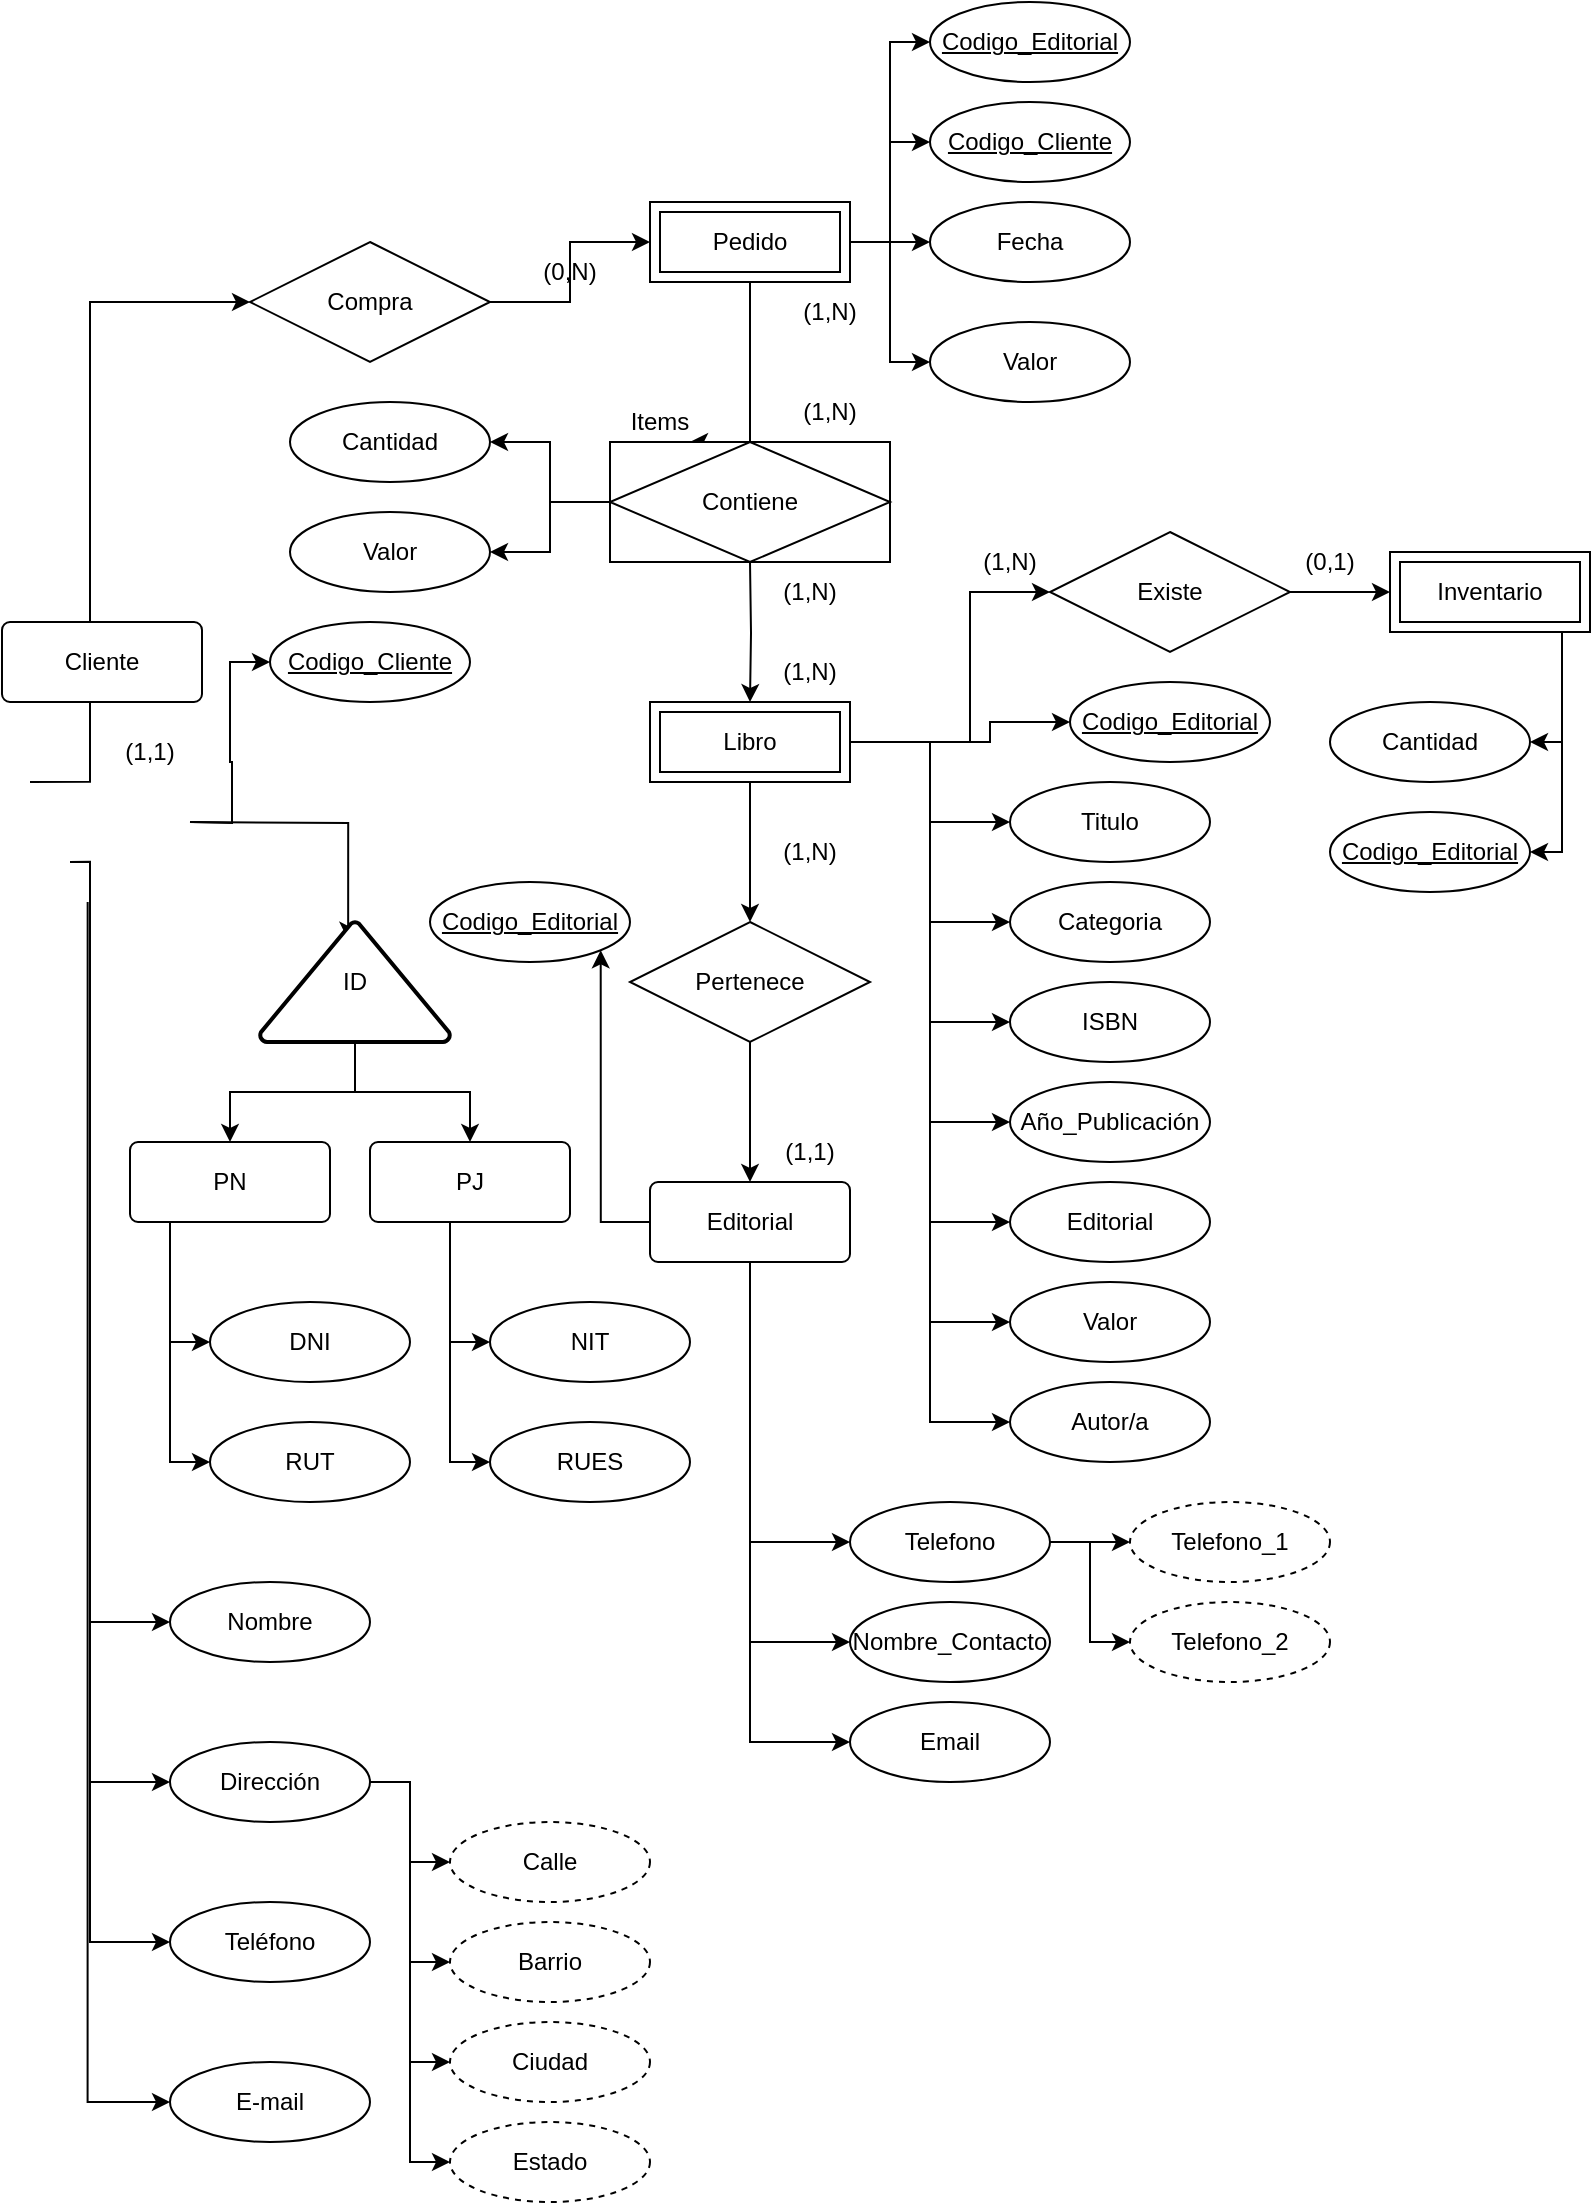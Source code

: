 <mxfile version="27.0.1">
  <diagram name="Página-1" id="OLn8vRMohXvubUvZaAsE">
    <mxGraphModel dx="1042" dy="623" grid="1" gridSize="10" guides="1" tooltips="1" connect="1" arrows="1" fold="1" page="1" pageScale="1" pageWidth="827" pageHeight="1169" math="0" shadow="0">
      <root>
        <mxCell id="0" />
        <mxCell id="1" parent="0" />
        <mxCell id="7Fdn9_1kDD7aw7KvLnDt-8" value="" style="edgeStyle=orthogonalEdgeStyle;rounded=0;orthogonalLoop=1;jettySize=auto;html=1;exitX=0.5;exitY=0;exitDx=0;exitDy=0;" parent="1" target="7Fdn9_1kDD7aw7KvLnDt-6" edge="1">
          <mxGeometry relative="1" as="geometry">
            <mxPoint x="24" y="399.94" as="sourcePoint" />
            <mxPoint x="84.118" y="159.999" as="targetPoint" />
            <Array as="points">
              <mxPoint x="54" y="400" />
              <mxPoint x="54" y="160" />
            </Array>
          </mxGeometry>
        </mxCell>
        <mxCell id="ZJ7O9cxaeD2Jd0CNXLAg-9" value="" style="edgeStyle=orthogonalEdgeStyle;rounded=0;orthogonalLoop=1;jettySize=auto;html=1;entryX=0;entryY=0.5;entryDx=0;entryDy=0;" parent="1" target="ZJ7O9cxaeD2Jd0CNXLAg-50" edge="1">
          <mxGeometry relative="1" as="geometry">
            <mxPoint x="84.0" y="760.059" as="targetPoint" />
            <Array as="points">
              <mxPoint x="54" y="820" />
            </Array>
            <mxPoint x="54" y="440" as="sourcePoint" />
          </mxGeometry>
        </mxCell>
        <mxCell id="ZJ7O9cxaeD2Jd0CNXLAg-16" style="edgeStyle=orthogonalEdgeStyle;rounded=0;orthogonalLoop=1;jettySize=auto;html=1;entryX=0;entryY=0.5;entryDx=0;entryDy=0;" parent="1" target="ZJ7O9cxaeD2Jd0CNXLAg-51" edge="1">
          <mxGeometry relative="1" as="geometry">
            <mxPoint x="44" y="439.94" as="sourcePoint" />
            <mxPoint x="84.0" y="840.059" as="targetPoint" />
            <Array as="points">
              <mxPoint x="54" y="440" />
              <mxPoint x="54" y="900" />
            </Array>
          </mxGeometry>
        </mxCell>
        <mxCell id="ZJ7O9cxaeD2Jd0CNXLAg-17" style="edgeStyle=orthogonalEdgeStyle;rounded=0;orthogonalLoop=1;jettySize=auto;html=1;entryX=0;entryY=0.5;entryDx=0;entryDy=0;" parent="1" target="ZJ7O9cxaeD2Jd0CNXLAg-52" edge="1">
          <mxGeometry relative="1" as="geometry">
            <mxPoint x="84.0" y="925" as="targetPoint" />
            <Array as="points">
              <mxPoint x="54" y="980" />
            </Array>
            <mxPoint x="54" y="440" as="sourcePoint" />
          </mxGeometry>
        </mxCell>
        <mxCell id="ZJ7O9cxaeD2Jd0CNXLAg-19" style="edgeStyle=orthogonalEdgeStyle;rounded=0;orthogonalLoop=1;jettySize=auto;html=1;entryX=0;entryY=0.5;entryDx=0;entryDy=0;" parent="1" target="ZJ7O9cxaeD2Jd0CNXLAg-53" edge="1">
          <mxGeometry relative="1" as="geometry">
            <mxPoint x="52.83" y="460" as="sourcePoint" />
            <mxPoint x="104" y="1020" as="targetPoint" />
            <Array as="points">
              <mxPoint x="53" y="1060" />
            </Array>
          </mxGeometry>
        </mxCell>
        <mxCell id="ZJ7O9cxaeD2Jd0CNXLAg-41" style="edgeStyle=orthogonalEdgeStyle;rounded=0;orthogonalLoop=1;jettySize=auto;html=1;entryX=0.464;entryY=0.148;entryDx=0;entryDy=0;entryPerimeter=0;" parent="1" target="ZJ7O9cxaeD2Jd0CNXLAg-40" edge="1">
          <mxGeometry relative="1" as="geometry">
            <mxPoint x="154" y="450" as="targetPoint" />
            <mxPoint x="104" y="420" as="sourcePoint" />
          </mxGeometry>
        </mxCell>
        <mxCell id="qr7E9T7kQJSVh2GNNmqL-2" style="edgeStyle=orthogonalEdgeStyle;rounded=0;orthogonalLoop=1;jettySize=auto;html=1;entryX=0;entryY=0.5;entryDx=0;entryDy=0;" edge="1" parent="1" target="qr7E9T7kQJSVh2GNNmqL-1">
          <mxGeometry relative="1" as="geometry">
            <mxPoint x="104" y="420" as="sourcePoint" />
          </mxGeometry>
        </mxCell>
        <mxCell id="7Fdn9_1kDD7aw7KvLnDt-1" value="Cliente" style="rounded=1;arcSize=10;whiteSpace=wrap;html=1;align=center;" parent="1" vertex="1">
          <mxGeometry x="10" y="320" width="100" height="40" as="geometry" />
        </mxCell>
        <mxCell id="ZJ7O9cxaeD2Jd0CNXLAg-109" style="edgeStyle=orthogonalEdgeStyle;rounded=0;orthogonalLoop=1;jettySize=auto;html=1;entryX=0;entryY=0.5;entryDx=0;entryDy=0;" parent="1" source="7Fdn9_1kDD7aw7KvLnDt-2" target="ZJ7O9cxaeD2Jd0CNXLAg-104" edge="1">
          <mxGeometry relative="1" as="geometry" />
        </mxCell>
        <mxCell id="ZJ7O9cxaeD2Jd0CNXLAg-110" style="edgeStyle=orthogonalEdgeStyle;rounded=0;orthogonalLoop=1;jettySize=auto;html=1;entryX=0;entryY=0.5;entryDx=0;entryDy=0;" parent="1" source="7Fdn9_1kDD7aw7KvLnDt-2" target="ZJ7O9cxaeD2Jd0CNXLAg-105" edge="1">
          <mxGeometry relative="1" as="geometry" />
        </mxCell>
        <mxCell id="ZJ7O9cxaeD2Jd0CNXLAg-111" style="edgeStyle=orthogonalEdgeStyle;rounded=0;orthogonalLoop=1;jettySize=auto;html=1;entryX=0;entryY=0.5;entryDx=0;entryDy=0;" parent="1" source="7Fdn9_1kDD7aw7KvLnDt-2" target="ZJ7O9cxaeD2Jd0CNXLAg-106" edge="1">
          <mxGeometry relative="1" as="geometry" />
        </mxCell>
        <mxCell id="qr7E9T7kQJSVh2GNNmqL-4" style="edgeStyle=orthogonalEdgeStyle;rounded=0;orthogonalLoop=1;jettySize=auto;html=1;entryX=1;entryY=1;entryDx=0;entryDy=0;" edge="1" parent="1" source="7Fdn9_1kDD7aw7KvLnDt-2" target="qr7E9T7kQJSVh2GNNmqL-3">
          <mxGeometry relative="1" as="geometry" />
        </mxCell>
        <mxCell id="7Fdn9_1kDD7aw7KvLnDt-2" value="Editorial" style="rounded=1;arcSize=10;whiteSpace=wrap;html=1;align=center;" parent="1" vertex="1">
          <mxGeometry x="334" y="600" width="100" height="40" as="geometry" />
        </mxCell>
        <mxCell id="7Fdn9_1kDD7aw7KvLnDt-16" value="" style="edgeStyle=orthogonalEdgeStyle;rounded=0;orthogonalLoop=1;jettySize=auto;html=1;" parent="1" source="7Fdn9_1kDD7aw7KvLnDt-3" edge="1">
          <mxGeometry relative="1" as="geometry">
            <mxPoint x="354" y="230" as="targetPoint" />
            <Array as="points">
              <mxPoint x="384" y="230" />
            </Array>
          </mxGeometry>
        </mxCell>
        <mxCell id="ZJ7O9cxaeD2Jd0CNXLAg-74" style="edgeStyle=orthogonalEdgeStyle;rounded=0;orthogonalLoop=1;jettySize=auto;html=1;entryX=0;entryY=0.5;entryDx=0;entryDy=0;" parent="1" source="7Fdn9_1kDD7aw7KvLnDt-3" target="ZJ7O9cxaeD2Jd0CNXLAg-72" edge="1">
          <mxGeometry relative="1" as="geometry" />
        </mxCell>
        <mxCell id="qr7E9T7kQJSVh2GNNmqL-8" style="edgeStyle=orthogonalEdgeStyle;rounded=0;orthogonalLoop=1;jettySize=auto;html=1;entryX=0;entryY=0.5;entryDx=0;entryDy=0;" edge="1" parent="1" source="7Fdn9_1kDD7aw7KvLnDt-3" target="qr7E9T7kQJSVh2GNNmqL-5">
          <mxGeometry relative="1" as="geometry" />
        </mxCell>
        <mxCell id="qr7E9T7kQJSVh2GNNmqL-13" style="edgeStyle=orthogonalEdgeStyle;rounded=0;orthogonalLoop=1;jettySize=auto;html=1;entryX=0;entryY=0.5;entryDx=0;entryDy=0;" edge="1" parent="1" source="7Fdn9_1kDD7aw7KvLnDt-3" target="ZJ7O9cxaeD2Jd0CNXLAg-71">
          <mxGeometry relative="1" as="geometry" />
        </mxCell>
        <mxCell id="qr7E9T7kQJSVh2GNNmqL-18" style="edgeStyle=orthogonalEdgeStyle;rounded=0;orthogonalLoop=1;jettySize=auto;html=1;entryX=0;entryY=0.5;entryDx=0;entryDy=0;" edge="1" parent="1" source="7Fdn9_1kDD7aw7KvLnDt-3" target="qr7E9T7kQJSVh2GNNmqL-17">
          <mxGeometry relative="1" as="geometry" />
        </mxCell>
        <mxCell id="7Fdn9_1kDD7aw7KvLnDt-3" value="Pedido" style="shape=ext;margin=3;double=1;whiteSpace=wrap;html=1;align=center;" parent="1" vertex="1">
          <mxGeometry x="334" y="110" width="100" height="40" as="geometry" />
        </mxCell>
        <mxCell id="7Fdn9_1kDD7aw7KvLnDt-20" value="" style="edgeStyle=orthogonalEdgeStyle;rounded=0;orthogonalLoop=1;jettySize=auto;html=1;" parent="1" source="7Fdn9_1kDD7aw7KvLnDt-4" target="7Fdn9_1kDD7aw7KvLnDt-19" edge="1">
          <mxGeometry relative="1" as="geometry" />
        </mxCell>
        <mxCell id="ZJ7O9cxaeD2Jd0CNXLAg-79" style="edgeStyle=orthogonalEdgeStyle;rounded=0;orthogonalLoop=1;jettySize=auto;html=1;entryX=0;entryY=0.5;entryDx=0;entryDy=0;" parent="1" source="7Fdn9_1kDD7aw7KvLnDt-4" target="7Fdn9_1kDD7aw7KvLnDt-24" edge="1">
          <mxGeometry relative="1" as="geometry">
            <Array as="points">
              <mxPoint x="494" y="380" />
              <mxPoint x="494" y="305" />
            </Array>
          </mxGeometry>
        </mxCell>
        <mxCell id="ZJ7O9cxaeD2Jd0CNXLAg-91" style="edgeStyle=orthogonalEdgeStyle;rounded=0;orthogonalLoop=1;jettySize=auto;html=1;" parent="1" source="7Fdn9_1kDD7aw7KvLnDt-4" target="ZJ7O9cxaeD2Jd0CNXLAg-90" edge="1">
          <mxGeometry relative="1" as="geometry">
            <Array as="points">
              <mxPoint x="474" y="380" />
              <mxPoint x="474" y="420" />
            </Array>
          </mxGeometry>
        </mxCell>
        <mxCell id="ZJ7O9cxaeD2Jd0CNXLAg-93" style="edgeStyle=orthogonalEdgeStyle;rounded=0;orthogonalLoop=1;jettySize=auto;html=1;entryX=0;entryY=0.5;entryDx=0;entryDy=0;" parent="1" source="7Fdn9_1kDD7aw7KvLnDt-4" target="ZJ7O9cxaeD2Jd0CNXLAg-92" edge="1">
          <mxGeometry relative="1" as="geometry" />
        </mxCell>
        <mxCell id="ZJ7O9cxaeD2Jd0CNXLAg-95" style="edgeStyle=orthogonalEdgeStyle;rounded=0;orthogonalLoop=1;jettySize=auto;html=1;entryX=0;entryY=0.5;entryDx=0;entryDy=0;" parent="1" source="7Fdn9_1kDD7aw7KvLnDt-4" target="ZJ7O9cxaeD2Jd0CNXLAg-94" edge="1">
          <mxGeometry relative="1" as="geometry" />
        </mxCell>
        <mxCell id="ZJ7O9cxaeD2Jd0CNXLAg-97" style="edgeStyle=orthogonalEdgeStyle;rounded=0;orthogonalLoop=1;jettySize=auto;html=1;entryX=0;entryY=0.5;entryDx=0;entryDy=0;" parent="1" source="7Fdn9_1kDD7aw7KvLnDt-4" target="ZJ7O9cxaeD2Jd0CNXLAg-96" edge="1">
          <mxGeometry relative="1" as="geometry" />
        </mxCell>
        <mxCell id="ZJ7O9cxaeD2Jd0CNXLAg-101" style="edgeStyle=orthogonalEdgeStyle;rounded=0;orthogonalLoop=1;jettySize=auto;html=1;entryX=0;entryY=0.5;entryDx=0;entryDy=0;" parent="1" source="7Fdn9_1kDD7aw7KvLnDt-4" target="ZJ7O9cxaeD2Jd0CNXLAg-99" edge="1">
          <mxGeometry relative="1" as="geometry" />
        </mxCell>
        <mxCell id="ZJ7O9cxaeD2Jd0CNXLAg-102" style="edgeStyle=orthogonalEdgeStyle;rounded=0;orthogonalLoop=1;jettySize=auto;html=1;entryX=0;entryY=0.5;entryDx=0;entryDy=0;" parent="1" source="7Fdn9_1kDD7aw7KvLnDt-4" target="ZJ7O9cxaeD2Jd0CNXLAg-100" edge="1">
          <mxGeometry relative="1" as="geometry" />
        </mxCell>
        <mxCell id="ZJ7O9cxaeD2Jd0CNXLAg-103" style="edgeStyle=orthogonalEdgeStyle;rounded=0;orthogonalLoop=1;jettySize=auto;html=1;entryX=0;entryY=0.5;entryDx=0;entryDy=0;" parent="1" source="7Fdn9_1kDD7aw7KvLnDt-4" target="ZJ7O9cxaeD2Jd0CNXLAg-98" edge="1">
          <mxGeometry relative="1" as="geometry" />
        </mxCell>
        <mxCell id="qr7E9T7kQJSVh2GNNmqL-10" style="edgeStyle=orthogonalEdgeStyle;rounded=0;orthogonalLoop=1;jettySize=auto;html=1;entryX=0;entryY=0.5;entryDx=0;entryDy=0;" edge="1" parent="1" source="7Fdn9_1kDD7aw7KvLnDt-4" target="qr7E9T7kQJSVh2GNNmqL-9">
          <mxGeometry relative="1" as="geometry">
            <Array as="points">
              <mxPoint x="504" y="380" />
              <mxPoint x="504" y="370" />
            </Array>
          </mxGeometry>
        </mxCell>
        <mxCell id="7Fdn9_1kDD7aw7KvLnDt-4" value="Libro" style="shape=ext;margin=3;double=1;whiteSpace=wrap;html=1;align=center;" parent="1" vertex="1">
          <mxGeometry x="334" y="360" width="100" height="40" as="geometry" />
        </mxCell>
        <mxCell id="qr7E9T7kQJSVh2GNNmqL-15" style="edgeStyle=orthogonalEdgeStyle;rounded=0;orthogonalLoop=1;jettySize=auto;html=1;entryX=1;entryY=0.5;entryDx=0;entryDy=0;" edge="1" parent="1" source="7Fdn9_1kDD7aw7KvLnDt-5" target="qr7E9T7kQJSVh2GNNmqL-11">
          <mxGeometry relative="1" as="geometry">
            <Array as="points">
              <mxPoint x="790" y="435" />
            </Array>
          </mxGeometry>
        </mxCell>
        <mxCell id="qr7E9T7kQJSVh2GNNmqL-16" style="edgeStyle=orthogonalEdgeStyle;rounded=0;orthogonalLoop=1;jettySize=auto;html=1;entryX=1;entryY=0.5;entryDx=0;entryDy=0;" edge="1" parent="1" source="7Fdn9_1kDD7aw7KvLnDt-5" target="ZJ7O9cxaeD2Jd0CNXLAg-75">
          <mxGeometry relative="1" as="geometry">
            <Array as="points">
              <mxPoint x="790" y="380" />
            </Array>
          </mxGeometry>
        </mxCell>
        <mxCell id="7Fdn9_1kDD7aw7KvLnDt-5" value="Inventario" style="shape=ext;margin=3;double=1;whiteSpace=wrap;html=1;align=center;" parent="1" vertex="1">
          <mxGeometry x="704" y="285" width="100" height="40" as="geometry" />
        </mxCell>
        <mxCell id="7Fdn9_1kDD7aw7KvLnDt-9" value="" style="edgeStyle=orthogonalEdgeStyle;rounded=0;orthogonalLoop=1;jettySize=auto;html=1;" parent="1" source="7Fdn9_1kDD7aw7KvLnDt-6" target="7Fdn9_1kDD7aw7KvLnDt-3" edge="1">
          <mxGeometry relative="1" as="geometry" />
        </mxCell>
        <mxCell id="7Fdn9_1kDD7aw7KvLnDt-6" value="Compra" style="shape=rhombus;perimeter=rhombusPerimeter;whiteSpace=wrap;html=1;align=center;" parent="1" vertex="1">
          <mxGeometry x="134" y="130" width="120" height="60" as="geometry" />
        </mxCell>
        <mxCell id="7Fdn9_1kDD7aw7KvLnDt-10" value="(1,1)" style="text;html=1;align=center;verticalAlign=middle;whiteSpace=wrap;rounded=0;" parent="1" vertex="1">
          <mxGeometry x="54" y="370" width="60" height="30" as="geometry" />
        </mxCell>
        <mxCell id="7Fdn9_1kDD7aw7KvLnDt-11" value="(0,N)" style="text;html=1;align=center;verticalAlign=middle;whiteSpace=wrap;rounded=0;" parent="1" vertex="1">
          <mxGeometry x="264" y="130" width="60" height="30" as="geometry" />
        </mxCell>
        <mxCell id="7Fdn9_1kDD7aw7KvLnDt-17" value="" style="edgeStyle=orthogonalEdgeStyle;rounded=0;orthogonalLoop=1;jettySize=auto;html=1;" parent="1" target="7Fdn9_1kDD7aw7KvLnDt-4" edge="1">
          <mxGeometry relative="1" as="geometry">
            <mxPoint x="384" y="290" as="sourcePoint" />
          </mxGeometry>
        </mxCell>
        <mxCell id="7Fdn9_1kDD7aw7KvLnDt-14" value="(1,N)" style="text;html=1;align=center;verticalAlign=middle;whiteSpace=wrap;rounded=0;" parent="1" vertex="1">
          <mxGeometry x="394" y="150" width="60" height="30" as="geometry" />
        </mxCell>
        <mxCell id="7Fdn9_1kDD7aw7KvLnDt-18" value="(1,N)" style="text;html=1;align=center;verticalAlign=middle;whiteSpace=wrap;rounded=0;" parent="1" vertex="1">
          <mxGeometry x="384" y="330" width="60" height="30" as="geometry" />
        </mxCell>
        <mxCell id="7Fdn9_1kDD7aw7KvLnDt-21" value="" style="edgeStyle=orthogonalEdgeStyle;rounded=0;orthogonalLoop=1;jettySize=auto;html=1;" parent="1" source="7Fdn9_1kDD7aw7KvLnDt-19" target="7Fdn9_1kDD7aw7KvLnDt-2" edge="1">
          <mxGeometry relative="1" as="geometry" />
        </mxCell>
        <mxCell id="7Fdn9_1kDD7aw7KvLnDt-19" value="Pertenece" style="shape=rhombus;perimeter=rhombusPerimeter;whiteSpace=wrap;html=1;align=center;" parent="1" vertex="1">
          <mxGeometry x="324" y="470" width="120" height="60" as="geometry" />
        </mxCell>
        <mxCell id="7Fdn9_1kDD7aw7KvLnDt-22" value="(1,N)" style="text;html=1;align=center;verticalAlign=middle;whiteSpace=wrap;rounded=0;" parent="1" vertex="1">
          <mxGeometry x="384" y="420" width="60" height="30" as="geometry" />
        </mxCell>
        <mxCell id="7Fdn9_1kDD7aw7KvLnDt-23" value="(1,1)" style="text;html=1;align=center;verticalAlign=middle;whiteSpace=wrap;rounded=0;" parent="1" vertex="1">
          <mxGeometry x="384" y="570" width="60" height="30" as="geometry" />
        </mxCell>
        <mxCell id="ZJ7O9cxaeD2Jd0CNXLAg-77" style="edgeStyle=orthogonalEdgeStyle;rounded=0;orthogonalLoop=1;jettySize=auto;html=1;" parent="1" source="7Fdn9_1kDD7aw7KvLnDt-24" target="7Fdn9_1kDD7aw7KvLnDt-5" edge="1">
          <mxGeometry relative="1" as="geometry">
            <mxPoint x="704" y="305" as="targetPoint" />
          </mxGeometry>
        </mxCell>
        <mxCell id="7Fdn9_1kDD7aw7KvLnDt-24" value="Existe" style="shape=rhombus;perimeter=rhombusPerimeter;whiteSpace=wrap;html=1;align=center;" parent="1" vertex="1">
          <mxGeometry x="534" y="275" width="120" height="60" as="geometry" />
        </mxCell>
        <mxCell id="7Fdn9_1kDD7aw7KvLnDt-27" value="(1,N)" style="text;html=1;align=center;verticalAlign=middle;whiteSpace=wrap;rounded=0;" parent="1" vertex="1">
          <mxGeometry x="484" y="275" width="60" height="30" as="geometry" />
        </mxCell>
        <mxCell id="7Fdn9_1kDD7aw7KvLnDt-28" value="(0,1)" style="text;html=1;align=center;verticalAlign=middle;whiteSpace=wrap;rounded=0;" parent="1" vertex="1">
          <mxGeometry x="644" y="275" width="60" height="30" as="geometry" />
        </mxCell>
        <mxCell id="qr7E9T7kQJSVh2GNNmqL-21" style="edgeStyle=orthogonalEdgeStyle;rounded=0;orthogonalLoop=1;jettySize=auto;html=1;" edge="1" parent="1" source="ZJ7O9cxaeD2Jd0CNXLAg-1" target="qr7E9T7kQJSVh2GNNmqL-20">
          <mxGeometry relative="1" as="geometry" />
        </mxCell>
        <mxCell id="qr7E9T7kQJSVh2GNNmqL-22" style="edgeStyle=orthogonalEdgeStyle;rounded=0;orthogonalLoop=1;jettySize=auto;html=1;" edge="1" parent="1" source="ZJ7O9cxaeD2Jd0CNXLAg-1" target="qr7E9T7kQJSVh2GNNmqL-19">
          <mxGeometry relative="1" as="geometry" />
        </mxCell>
        <mxCell id="ZJ7O9cxaeD2Jd0CNXLAg-1" value="Contiene" style="shape=associativeEntity;whiteSpace=wrap;html=1;align=center;" parent="1" vertex="1">
          <mxGeometry x="314" y="230" width="140" height="60" as="geometry" />
        </mxCell>
        <mxCell id="ZJ7O9cxaeD2Jd0CNXLAg-2" value="Items" style="text;html=1;align=center;verticalAlign=middle;whiteSpace=wrap;rounded=0;" parent="1" vertex="1">
          <mxGeometry x="314" y="210" width="50" height="20" as="geometry" />
        </mxCell>
        <mxCell id="ZJ7O9cxaeD2Jd0CNXLAg-4" value="(1,N)" style="text;html=1;align=center;verticalAlign=middle;whiteSpace=wrap;rounded=0;" parent="1" vertex="1">
          <mxGeometry x="394" y="200" width="60" height="30" as="geometry" />
        </mxCell>
        <mxCell id="ZJ7O9cxaeD2Jd0CNXLAg-5" value="(1,N)" style="text;html=1;align=center;verticalAlign=middle;whiteSpace=wrap;rounded=0;" parent="1" vertex="1">
          <mxGeometry x="384" y="290" width="60" height="30" as="geometry" />
        </mxCell>
        <mxCell id="ZJ7O9cxaeD2Jd0CNXLAg-45" style="edgeStyle=orthogonalEdgeStyle;rounded=0;orthogonalLoop=1;jettySize=auto;html=1;entryX=0.5;entryY=0;entryDx=0;entryDy=0;" parent="1" source="ZJ7O9cxaeD2Jd0CNXLAg-40" target="ZJ7O9cxaeD2Jd0CNXLAg-43" edge="1">
          <mxGeometry relative="1" as="geometry" />
        </mxCell>
        <mxCell id="ZJ7O9cxaeD2Jd0CNXLAg-46" style="edgeStyle=orthogonalEdgeStyle;rounded=0;orthogonalLoop=1;jettySize=auto;html=1;" parent="1" source="ZJ7O9cxaeD2Jd0CNXLAg-40" target="ZJ7O9cxaeD2Jd0CNXLAg-44" edge="1">
          <mxGeometry relative="1" as="geometry" />
        </mxCell>
        <mxCell id="ZJ7O9cxaeD2Jd0CNXLAg-40" value="ID" style="strokeWidth=2;html=1;shape=mxgraph.flowchart.extract_or_measurement;whiteSpace=wrap;" parent="1" vertex="1">
          <mxGeometry x="139" y="470" width="95" height="60" as="geometry" />
        </mxCell>
        <mxCell id="ZJ7O9cxaeD2Jd0CNXLAg-59" style="edgeStyle=orthogonalEdgeStyle;rounded=0;orthogonalLoop=1;jettySize=auto;html=1;" parent="1" source="ZJ7O9cxaeD2Jd0CNXLAg-43" target="ZJ7O9cxaeD2Jd0CNXLAg-54" edge="1">
          <mxGeometry relative="1" as="geometry">
            <Array as="points">
              <mxPoint x="94" y="670" />
              <mxPoint x="94" y="670" />
            </Array>
          </mxGeometry>
        </mxCell>
        <mxCell id="ZJ7O9cxaeD2Jd0CNXLAg-60" style="edgeStyle=orthogonalEdgeStyle;rounded=0;orthogonalLoop=1;jettySize=auto;html=1;entryX=0;entryY=0.5;entryDx=0;entryDy=0;" parent="1" source="ZJ7O9cxaeD2Jd0CNXLAg-43" target="ZJ7O9cxaeD2Jd0CNXLAg-55" edge="1">
          <mxGeometry relative="1" as="geometry">
            <Array as="points">
              <mxPoint x="94" y="740" />
            </Array>
          </mxGeometry>
        </mxCell>
        <mxCell id="ZJ7O9cxaeD2Jd0CNXLAg-43" value="PN" style="rounded=1;arcSize=10;whiteSpace=wrap;html=1;align=center;" parent="1" vertex="1">
          <mxGeometry x="74" y="580" width="100" height="40" as="geometry" />
        </mxCell>
        <mxCell id="ZJ7O9cxaeD2Jd0CNXLAg-61" style="edgeStyle=orthogonalEdgeStyle;rounded=0;orthogonalLoop=1;jettySize=auto;html=1;entryX=0;entryY=0.5;entryDx=0;entryDy=0;" parent="1" source="ZJ7O9cxaeD2Jd0CNXLAg-44" target="ZJ7O9cxaeD2Jd0CNXLAg-56" edge="1">
          <mxGeometry relative="1" as="geometry">
            <Array as="points">
              <mxPoint x="234" y="680" />
            </Array>
          </mxGeometry>
        </mxCell>
        <mxCell id="ZJ7O9cxaeD2Jd0CNXLAg-62" style="edgeStyle=orthogonalEdgeStyle;rounded=0;orthogonalLoop=1;jettySize=auto;html=1;" parent="1" source="ZJ7O9cxaeD2Jd0CNXLAg-44" target="ZJ7O9cxaeD2Jd0CNXLAg-57" edge="1">
          <mxGeometry relative="1" as="geometry">
            <Array as="points">
              <mxPoint x="234" y="730" />
              <mxPoint x="234" y="730" />
            </Array>
          </mxGeometry>
        </mxCell>
        <mxCell id="ZJ7O9cxaeD2Jd0CNXLAg-44" value="PJ" style="rounded=1;arcSize=10;whiteSpace=wrap;html=1;align=center;" parent="1" vertex="1">
          <mxGeometry x="194" y="580" width="100" height="40" as="geometry" />
        </mxCell>
        <mxCell id="ZJ7O9cxaeD2Jd0CNXLAg-50" value="Nombre" style="ellipse;whiteSpace=wrap;html=1;align=center;" parent="1" vertex="1">
          <mxGeometry x="94" y="800" width="100" height="40" as="geometry" />
        </mxCell>
        <mxCell id="ZJ7O9cxaeD2Jd0CNXLAg-64" style="edgeStyle=orthogonalEdgeStyle;rounded=0;orthogonalLoop=1;jettySize=auto;html=1;entryX=0;entryY=0.5;entryDx=0;entryDy=0;" parent="1" source="ZJ7O9cxaeD2Jd0CNXLAg-51" target="ZJ7O9cxaeD2Jd0CNXLAg-63" edge="1">
          <mxGeometry relative="1" as="geometry" />
        </mxCell>
        <mxCell id="ZJ7O9cxaeD2Jd0CNXLAg-66" style="edgeStyle=orthogonalEdgeStyle;rounded=0;orthogonalLoop=1;jettySize=auto;html=1;entryX=0;entryY=0.5;entryDx=0;entryDy=0;" parent="1" source="ZJ7O9cxaeD2Jd0CNXLAg-51" target="ZJ7O9cxaeD2Jd0CNXLAg-65" edge="1">
          <mxGeometry relative="1" as="geometry" />
        </mxCell>
        <mxCell id="ZJ7O9cxaeD2Jd0CNXLAg-68" style="edgeStyle=orthogonalEdgeStyle;rounded=0;orthogonalLoop=1;jettySize=auto;html=1;entryX=0;entryY=0.5;entryDx=0;entryDy=0;" parent="1" source="ZJ7O9cxaeD2Jd0CNXLAg-51" target="ZJ7O9cxaeD2Jd0CNXLAg-67" edge="1">
          <mxGeometry relative="1" as="geometry" />
        </mxCell>
        <mxCell id="ZJ7O9cxaeD2Jd0CNXLAg-70" style="edgeStyle=orthogonalEdgeStyle;rounded=0;orthogonalLoop=1;jettySize=auto;html=1;entryX=0;entryY=0.5;entryDx=0;entryDy=0;" parent="1" source="ZJ7O9cxaeD2Jd0CNXLAg-51" target="ZJ7O9cxaeD2Jd0CNXLAg-69" edge="1">
          <mxGeometry relative="1" as="geometry" />
        </mxCell>
        <mxCell id="ZJ7O9cxaeD2Jd0CNXLAg-51" value="Dirección" style="ellipse;whiteSpace=wrap;html=1;align=center;" parent="1" vertex="1">
          <mxGeometry x="94" y="880" width="100" height="40" as="geometry" />
        </mxCell>
        <mxCell id="ZJ7O9cxaeD2Jd0CNXLAg-52" value="Teléfono" style="ellipse;whiteSpace=wrap;html=1;align=center;" parent="1" vertex="1">
          <mxGeometry x="94" y="960" width="100" height="40" as="geometry" />
        </mxCell>
        <mxCell id="ZJ7O9cxaeD2Jd0CNXLAg-53" value="E-mail" style="ellipse;whiteSpace=wrap;html=1;align=center;" parent="1" vertex="1">
          <mxGeometry x="94" y="1040" width="100" height="40" as="geometry" />
        </mxCell>
        <mxCell id="ZJ7O9cxaeD2Jd0CNXLAg-54" value="DNI" style="ellipse;whiteSpace=wrap;html=1;align=center;" parent="1" vertex="1">
          <mxGeometry x="114" y="660" width="100" height="40" as="geometry" />
        </mxCell>
        <mxCell id="ZJ7O9cxaeD2Jd0CNXLAg-55" value="RUT" style="ellipse;whiteSpace=wrap;html=1;align=center;" parent="1" vertex="1">
          <mxGeometry x="114" y="720" width="100" height="40" as="geometry" />
        </mxCell>
        <mxCell id="ZJ7O9cxaeD2Jd0CNXLAg-56" value="NIT" style="ellipse;whiteSpace=wrap;html=1;align=center;" parent="1" vertex="1">
          <mxGeometry x="254" y="660" width="100" height="40" as="geometry" />
        </mxCell>
        <mxCell id="ZJ7O9cxaeD2Jd0CNXLAg-57" value="RUES" style="ellipse;whiteSpace=wrap;html=1;align=center;" parent="1" vertex="1">
          <mxGeometry x="254" y="720" width="100" height="40" as="geometry" />
        </mxCell>
        <mxCell id="ZJ7O9cxaeD2Jd0CNXLAg-63" value="Calle" style="ellipse;whiteSpace=wrap;html=1;align=center;dashed=1;" parent="1" vertex="1">
          <mxGeometry x="234" y="920" width="100" height="40" as="geometry" />
        </mxCell>
        <mxCell id="ZJ7O9cxaeD2Jd0CNXLAg-65" value="Barrio" style="ellipse;whiteSpace=wrap;html=1;align=center;dashed=1;" parent="1" vertex="1">
          <mxGeometry x="234" y="970" width="100" height="40" as="geometry" />
        </mxCell>
        <mxCell id="ZJ7O9cxaeD2Jd0CNXLAg-67" value="Ciudad" style="ellipse;whiteSpace=wrap;html=1;align=center;dashed=1;" parent="1" vertex="1">
          <mxGeometry x="234" y="1020" width="100" height="40" as="geometry" />
        </mxCell>
        <mxCell id="ZJ7O9cxaeD2Jd0CNXLAg-69" value="Estado" style="ellipse;whiteSpace=wrap;html=1;align=center;dashed=1;" parent="1" vertex="1">
          <mxGeometry x="234" y="1070" width="100" height="40" as="geometry" />
        </mxCell>
        <mxCell id="ZJ7O9cxaeD2Jd0CNXLAg-71" value="Fecha" style="ellipse;whiteSpace=wrap;html=1;align=center;" parent="1" vertex="1">
          <mxGeometry x="474" y="110" width="100" height="40" as="geometry" />
        </mxCell>
        <mxCell id="ZJ7O9cxaeD2Jd0CNXLAg-72" value="Valor" style="ellipse;whiteSpace=wrap;html=1;align=center;" parent="1" vertex="1">
          <mxGeometry x="474" y="170" width="100" height="40" as="geometry" />
        </mxCell>
        <mxCell id="ZJ7O9cxaeD2Jd0CNXLAg-75" value="Cantidad" style="ellipse;whiteSpace=wrap;html=1;align=center;" parent="1" vertex="1">
          <mxGeometry x="674" y="360" width="100" height="40" as="geometry" />
        </mxCell>
        <mxCell id="ZJ7O9cxaeD2Jd0CNXLAg-90" value="Titulo" style="ellipse;whiteSpace=wrap;html=1;align=center;" parent="1" vertex="1">
          <mxGeometry x="514" y="400" width="100" height="40" as="geometry" />
        </mxCell>
        <mxCell id="ZJ7O9cxaeD2Jd0CNXLAg-92" value="Categoria" style="ellipse;whiteSpace=wrap;html=1;align=center;" parent="1" vertex="1">
          <mxGeometry x="514" y="450" width="100" height="40" as="geometry" />
        </mxCell>
        <mxCell id="ZJ7O9cxaeD2Jd0CNXLAg-94" value="ISBN" style="ellipse;whiteSpace=wrap;html=1;align=center;" parent="1" vertex="1">
          <mxGeometry x="514" y="500" width="100" height="40" as="geometry" />
        </mxCell>
        <mxCell id="ZJ7O9cxaeD2Jd0CNXLAg-96" value="Año_Publicación" style="ellipse;whiteSpace=wrap;html=1;align=center;" parent="1" vertex="1">
          <mxGeometry x="514" y="550" width="100" height="40" as="geometry" />
        </mxCell>
        <mxCell id="ZJ7O9cxaeD2Jd0CNXLAg-98" value="Editorial" style="ellipse;whiteSpace=wrap;html=1;align=center;" parent="1" vertex="1">
          <mxGeometry x="514" y="600" width="100" height="40" as="geometry" />
        </mxCell>
        <mxCell id="ZJ7O9cxaeD2Jd0CNXLAg-99" value="Valor" style="ellipse;whiteSpace=wrap;html=1;align=center;" parent="1" vertex="1">
          <mxGeometry x="514" y="650" width="100" height="40" as="geometry" />
        </mxCell>
        <mxCell id="ZJ7O9cxaeD2Jd0CNXLAg-100" value="Autor/a" style="ellipse;whiteSpace=wrap;html=1;align=center;" parent="1" vertex="1">
          <mxGeometry x="514" y="700" width="100" height="40" as="geometry" />
        </mxCell>
        <mxCell id="ZJ7O9cxaeD2Jd0CNXLAg-112" style="edgeStyle=orthogonalEdgeStyle;rounded=0;orthogonalLoop=1;jettySize=auto;html=1;entryX=0;entryY=0.5;entryDx=0;entryDy=0;" parent="1" source="ZJ7O9cxaeD2Jd0CNXLAg-104" target="ZJ7O9cxaeD2Jd0CNXLAg-107" edge="1">
          <mxGeometry relative="1" as="geometry" />
        </mxCell>
        <mxCell id="ZJ7O9cxaeD2Jd0CNXLAg-113" style="edgeStyle=orthogonalEdgeStyle;rounded=0;orthogonalLoop=1;jettySize=auto;html=1;entryX=0;entryY=0.5;entryDx=0;entryDy=0;" parent="1" source="ZJ7O9cxaeD2Jd0CNXLAg-104" target="ZJ7O9cxaeD2Jd0CNXLAg-108" edge="1">
          <mxGeometry relative="1" as="geometry" />
        </mxCell>
        <mxCell id="ZJ7O9cxaeD2Jd0CNXLAg-104" value="Telefono" style="ellipse;whiteSpace=wrap;html=1;align=center;" parent="1" vertex="1">
          <mxGeometry x="434" y="760" width="100" height="40" as="geometry" />
        </mxCell>
        <mxCell id="ZJ7O9cxaeD2Jd0CNXLAg-105" value="Nombre_Contacto" style="ellipse;whiteSpace=wrap;html=1;align=center;" parent="1" vertex="1">
          <mxGeometry x="434" y="810" width="100" height="40" as="geometry" />
        </mxCell>
        <mxCell id="ZJ7O9cxaeD2Jd0CNXLAg-106" value="Email" style="ellipse;whiteSpace=wrap;html=1;align=center;" parent="1" vertex="1">
          <mxGeometry x="434" y="860" width="100" height="40" as="geometry" />
        </mxCell>
        <mxCell id="ZJ7O9cxaeD2Jd0CNXLAg-107" value="Telefono_1" style="ellipse;whiteSpace=wrap;html=1;align=center;dashed=1;" parent="1" vertex="1">
          <mxGeometry x="574" y="760" width="100" height="40" as="geometry" />
        </mxCell>
        <mxCell id="ZJ7O9cxaeD2Jd0CNXLAg-108" value="Telefono_2" style="ellipse;whiteSpace=wrap;html=1;align=center;dashed=1;" parent="1" vertex="1">
          <mxGeometry x="574" y="810" width="100" height="40" as="geometry" />
        </mxCell>
        <mxCell id="qr7E9T7kQJSVh2GNNmqL-1" value="Codigo_Cliente" style="ellipse;whiteSpace=wrap;html=1;align=center;fontStyle=4;" vertex="1" parent="1">
          <mxGeometry x="144" y="320" width="100" height="40" as="geometry" />
        </mxCell>
        <mxCell id="qr7E9T7kQJSVh2GNNmqL-3" value="Codigo_Editorial" style="ellipse;whiteSpace=wrap;html=1;align=center;fontStyle=4;" vertex="1" parent="1">
          <mxGeometry x="224" y="450" width="100" height="40" as="geometry" />
        </mxCell>
        <mxCell id="qr7E9T7kQJSVh2GNNmqL-5" value="Codigo_Cliente" style="ellipse;whiteSpace=wrap;html=1;align=center;fontStyle=4;" vertex="1" parent="1">
          <mxGeometry x="474" y="60" width="100" height="40" as="geometry" />
        </mxCell>
        <mxCell id="qr7E9T7kQJSVh2GNNmqL-9" value="Codigo_Editorial" style="ellipse;whiteSpace=wrap;html=1;align=center;fontStyle=4;" vertex="1" parent="1">
          <mxGeometry x="544" y="350" width="100" height="40" as="geometry" />
        </mxCell>
        <mxCell id="qr7E9T7kQJSVh2GNNmqL-11" value="Codigo_Editorial" style="ellipse;whiteSpace=wrap;html=1;align=center;fontStyle=4;" vertex="1" parent="1">
          <mxGeometry x="674" y="415" width="100" height="40" as="geometry" />
        </mxCell>
        <mxCell id="qr7E9T7kQJSVh2GNNmqL-17" value="Codigo_Editorial" style="ellipse;whiteSpace=wrap;html=1;align=center;fontStyle=4;" vertex="1" parent="1">
          <mxGeometry x="474" y="10" width="100" height="40" as="geometry" />
        </mxCell>
        <mxCell id="qr7E9T7kQJSVh2GNNmqL-19" value="Cantidad" style="ellipse;whiteSpace=wrap;html=1;align=center;" vertex="1" parent="1">
          <mxGeometry x="154" y="210" width="100" height="40" as="geometry" />
        </mxCell>
        <mxCell id="qr7E9T7kQJSVh2GNNmqL-20" value="Valor" style="ellipse;whiteSpace=wrap;html=1;align=center;" vertex="1" parent="1">
          <mxGeometry x="154" y="265" width="100" height="40" as="geometry" />
        </mxCell>
      </root>
    </mxGraphModel>
  </diagram>
</mxfile>
